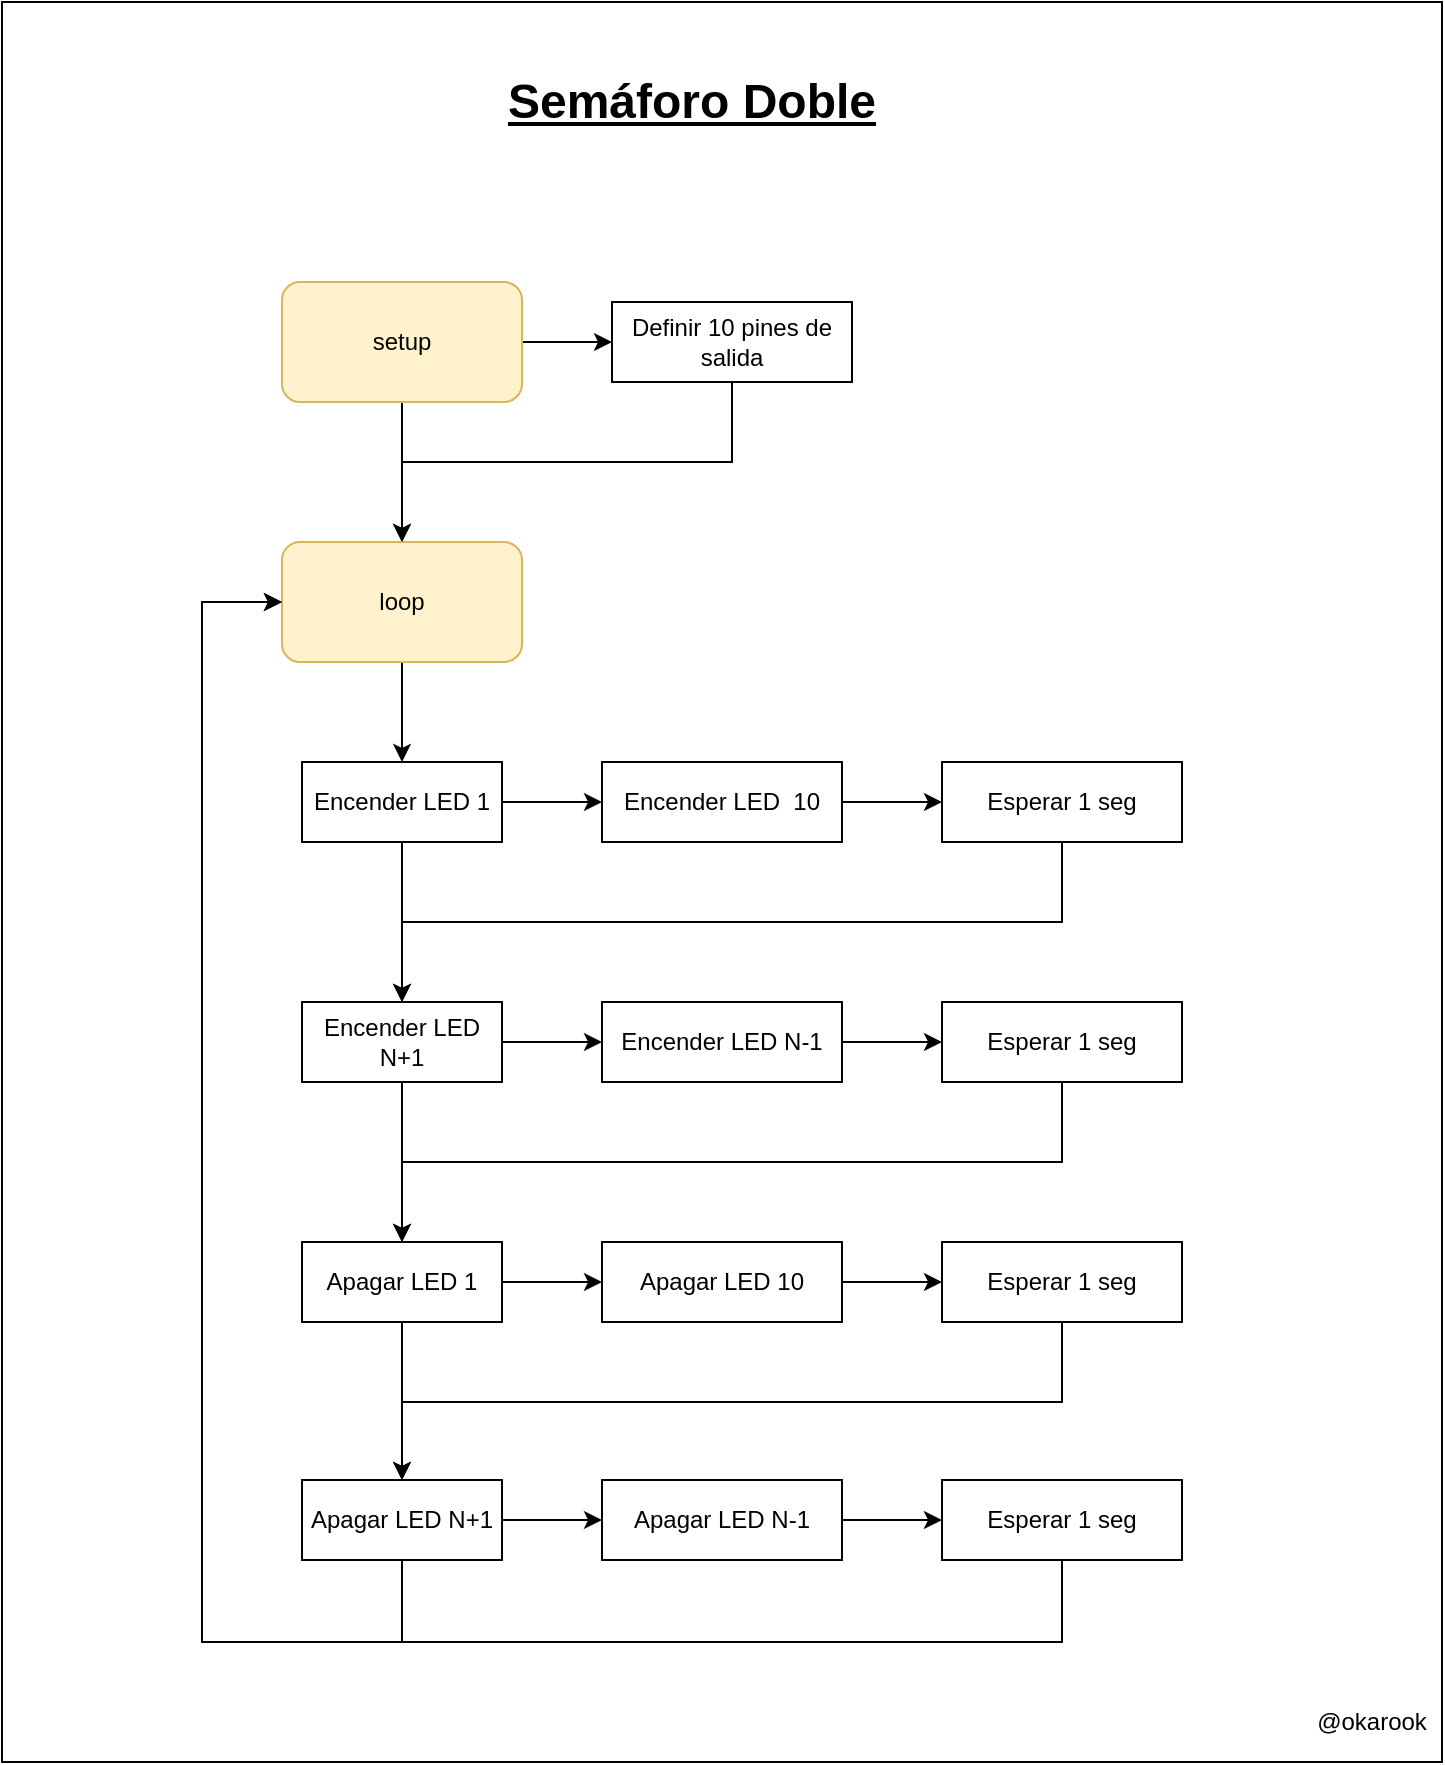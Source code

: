 <mxfile version="13.1.3">
    <diagram id="Qwb1rF_dMpi1wpGuuUVu" name="Semaforo-Simple">
        <mxGraphModel dx="1171" dy="771" grid="1" gridSize="10" guides="1" tooltips="1" connect="1" arrows="1" fold="1" page="1" pageScale="1" pageWidth="850" pageHeight="1100" math="0" shadow="0">
            <root>
                <mxCell id="0"/>
                <mxCell id="1" parent="0"/>
                <mxCell id="3" value="" style="rounded=0;whiteSpace=wrap;html=1;" parent="1" vertex="1">
                    <mxGeometry x="80" y="20" width="720" height="880" as="geometry"/>
                </mxCell>
                <mxCell id="G4ZIIX9ekKNboTHv59yJ-3" style="edgeStyle=orthogonalEdgeStyle;rounded=0;orthogonalLoop=1;jettySize=auto;html=1;" parent="1" source="G4ZIIX9ekKNboTHv59yJ-1" target="G4ZIIX9ekKNboTHv59yJ-4" edge="1">
                    <mxGeometry relative="1" as="geometry">
                        <mxPoint x="280" y="260" as="targetPoint"/>
                    </mxGeometry>
                </mxCell>
                <mxCell id="G4ZIIX9ekKNboTHv59yJ-8" style="edgeStyle=orthogonalEdgeStyle;rounded=0;orthogonalLoop=1;jettySize=auto;html=1;entryX=0.5;entryY=0;entryDx=0;entryDy=0;" parent="1" source="G4ZIIX9ekKNboTHv59yJ-1" target="G4ZIIX9ekKNboTHv59yJ-2" edge="1">
                    <mxGeometry relative="1" as="geometry"/>
                </mxCell>
                <mxCell id="G4ZIIX9ekKNboTHv59yJ-1" value="&lt;font color=&quot;#030303&quot;&gt;setup&lt;/font&gt;" style="rounded=1;whiteSpace=wrap;html=1;fillColor=#fff2cc;strokeColor=#d6b656;" parent="1" vertex="1">
                    <mxGeometry x="220" y="160" width="120" height="60" as="geometry"/>
                </mxCell>
                <mxCell id="G4ZIIX9ekKNboTHv59yJ-9" style="edgeStyle=orthogonalEdgeStyle;rounded=0;orthogonalLoop=1;jettySize=auto;html=1;" parent="1" source="G4ZIIX9ekKNboTHv59yJ-2" edge="1">
                    <mxGeometry relative="1" as="geometry">
                        <mxPoint x="280" y="400" as="targetPoint"/>
                    </mxGeometry>
                </mxCell>
                <mxCell id="G4ZIIX9ekKNboTHv59yJ-2" value="&lt;span style=&quot;background-color: rgb(255 , 242 , 204)&quot;&gt;&lt;font color=&quot;#030303&quot;&gt;loop&lt;/font&gt;&lt;/span&gt;" style="rounded=1;whiteSpace=wrap;html=1;fillColor=#fff2cc;strokeColor=#d6b656;" parent="1" vertex="1">
                    <mxGeometry x="220" y="290" width="120" height="60" as="geometry"/>
                </mxCell>
                <mxCell id="G4ZIIX9ekKNboTHv59yJ-5" style="edgeStyle=orthogonalEdgeStyle;rounded=0;orthogonalLoop=1;jettySize=auto;html=1;entryX=0.5;entryY=0;entryDx=0;entryDy=0;exitX=0.5;exitY=1;exitDx=0;exitDy=0;" parent="1" source="G4ZIIX9ekKNboTHv59yJ-4" target="G4ZIIX9ekKNboTHv59yJ-2" edge="1">
                    <mxGeometry relative="1" as="geometry">
                        <mxPoint x="610" y="210" as="sourcePoint"/>
                        <Array as="points">
                            <mxPoint x="445" y="250"/>
                            <mxPoint x="280" y="250"/>
                        </Array>
                    </mxGeometry>
                </mxCell>
                <mxCell id="G4ZIIX9ekKNboTHv59yJ-4" value="Definir 10 pines de salida" style="rounded=0;whiteSpace=wrap;html=1;" parent="1" vertex="1">
                    <mxGeometry x="385" y="170" width="120" height="40" as="geometry"/>
                </mxCell>
                <mxCell id="G4ZIIX9ekKNboTHv59yJ-12" value="" style="edgeStyle=orthogonalEdgeStyle;rounded=0;orthogonalLoop=1;jettySize=auto;html=1;" parent="1" source="G4ZIIX9ekKNboTHv59yJ-10" target="G4ZIIX9ekKNboTHv59yJ-11" edge="1">
                    <mxGeometry relative="1" as="geometry"/>
                </mxCell>
                <mxCell id="G4ZIIX9ekKNboTHv59yJ-23" value="" style="edgeStyle=orthogonalEdgeStyle;rounded=0;orthogonalLoop=1;jettySize=auto;html=1;" parent="1" source="G4ZIIX9ekKNboTHv59yJ-10" target="G4ZIIX9ekKNboTHv59yJ-21" edge="1">
                    <mxGeometry relative="1" as="geometry"/>
                </mxCell>
                <mxCell id="G4ZIIX9ekKNboTHv59yJ-10" value="Encender LED 1" style="rounded=0;whiteSpace=wrap;html=1;" parent="1" vertex="1">
                    <mxGeometry x="230" y="400" width="100" height="40" as="geometry"/>
                </mxCell>
                <mxCell id="G4ZIIX9ekKNboTHv59yJ-16" style="edgeStyle=orthogonalEdgeStyle;rounded=0;orthogonalLoop=1;jettySize=auto;html=1;entryX=0;entryY=0.5;entryDx=0;entryDy=0;" parent="1" source="G4ZIIX9ekKNboTHv59yJ-11" target="G4ZIIX9ekKNboTHv59yJ-15" edge="1">
                    <mxGeometry relative="1" as="geometry"/>
                </mxCell>
                <mxCell id="G4ZIIX9ekKNboTHv59yJ-11" value="Encender LED&amp;nbsp; 10" style="whiteSpace=wrap;html=1;rounded=0;" parent="1" vertex="1">
                    <mxGeometry x="380" y="400" width="120" height="40" as="geometry"/>
                </mxCell>
                <mxCell id="G4ZIIX9ekKNboTHv59yJ-18" style="edgeStyle=orthogonalEdgeStyle;rounded=0;orthogonalLoop=1;jettySize=auto;html=1;entryX=0.5;entryY=0;entryDx=0;entryDy=0;" parent="1" source="G4ZIIX9ekKNboTHv59yJ-15" target="G4ZIIX9ekKNboTHv59yJ-21" edge="1">
                    <mxGeometry relative="1" as="geometry">
                        <mxPoint x="640" y="420.0" as="targetPoint"/>
                        <Array as="points">
                            <mxPoint x="610" y="480"/>
                            <mxPoint x="280" y="480"/>
                        </Array>
                    </mxGeometry>
                </mxCell>
                <mxCell id="G4ZIIX9ekKNboTHv59yJ-15" value="Esperar 1 seg" style="whiteSpace=wrap;html=1;rounded=0;" parent="1" vertex="1">
                    <mxGeometry x="550" y="400" width="120" height="40" as="geometry"/>
                </mxCell>
                <mxCell id="G4ZIIX9ekKNboTHv59yJ-25" style="edgeStyle=orthogonalEdgeStyle;rounded=0;orthogonalLoop=1;jettySize=auto;html=1;entryX=0;entryY=0.5;entryDx=0;entryDy=0;" parent="1" source="G4ZIIX9ekKNboTHv59yJ-21" target="G4ZIIX9ekKNboTHv59yJ-22" edge="1">
                    <mxGeometry relative="1" as="geometry"/>
                </mxCell>
                <mxCell id="G4ZIIX9ekKNboTHv59yJ-28" style="edgeStyle=orthogonalEdgeStyle;rounded=0;orthogonalLoop=1;jettySize=auto;html=1;" parent="1" source="G4ZIIX9ekKNboTHv59yJ-21" target="G4ZIIX9ekKNboTHv59yJ-27" edge="1">
                    <mxGeometry relative="1" as="geometry"/>
                </mxCell>
                <mxCell id="G4ZIIX9ekKNboTHv59yJ-21" value="Encender LED N+1" style="rounded=0;whiteSpace=wrap;html=1;" parent="1" vertex="1">
                    <mxGeometry x="230" y="520" width="100" height="40" as="geometry"/>
                </mxCell>
                <mxCell id="G4ZIIX9ekKNboTHv59yJ-26" style="edgeStyle=orthogonalEdgeStyle;rounded=0;orthogonalLoop=1;jettySize=auto;html=1;entryX=0;entryY=0.5;entryDx=0;entryDy=0;" parent="1" source="G4ZIIX9ekKNboTHv59yJ-22" target="G4ZIIX9ekKNboTHv59yJ-24" edge="1">
                    <mxGeometry relative="1" as="geometry"/>
                </mxCell>
                <mxCell id="G4ZIIX9ekKNboTHv59yJ-22" value="Encender LED N-1" style="whiteSpace=wrap;html=1;rounded=0;" parent="1" vertex="1">
                    <mxGeometry x="380" y="520" width="120" height="40" as="geometry"/>
                </mxCell>
                <mxCell id="G4ZIIX9ekKNboTHv59yJ-33" style="edgeStyle=orthogonalEdgeStyle;rounded=0;orthogonalLoop=1;jettySize=auto;html=1;entryX=0.5;entryY=0;entryDx=0;entryDy=0;" parent="1" source="G4ZIIX9ekKNboTHv59yJ-24" target="G4ZIIX9ekKNboTHv59yJ-27" edge="1">
                    <mxGeometry relative="1" as="geometry">
                        <Array as="points">
                            <mxPoint x="610" y="600"/>
                            <mxPoint x="280" y="600"/>
                        </Array>
                    </mxGeometry>
                </mxCell>
                <mxCell id="G4ZIIX9ekKNboTHv59yJ-24" value="Esperar 1 seg" style="whiteSpace=wrap;html=1;rounded=0;" parent="1" vertex="1">
                    <mxGeometry x="550" y="520" width="120" height="40" as="geometry"/>
                </mxCell>
                <mxCell id="G4ZIIX9ekKNboTHv59yJ-31" style="edgeStyle=orthogonalEdgeStyle;rounded=0;orthogonalLoop=1;jettySize=auto;html=1;entryX=0;entryY=0.5;entryDx=0;entryDy=0;" parent="1" source="G4ZIIX9ekKNboTHv59yJ-27" target="G4ZIIX9ekKNboTHv59yJ-29" edge="1">
                    <mxGeometry relative="1" as="geometry"/>
                </mxCell>
                <mxCell id="G4ZIIX9ekKNboTHv59yJ-38" style="edgeStyle=orthogonalEdgeStyle;rounded=0;orthogonalLoop=1;jettySize=auto;html=1;entryX=0.5;entryY=0;entryDx=0;entryDy=0;" parent="1" source="G4ZIIX9ekKNboTHv59yJ-27" target="G4ZIIX9ekKNboTHv59yJ-35" edge="1">
                    <mxGeometry relative="1" as="geometry"/>
                </mxCell>
                <mxCell id="G4ZIIX9ekKNboTHv59yJ-27" value="Apagar LED 1" style="rounded=0;whiteSpace=wrap;html=1;" parent="1" vertex="1">
                    <mxGeometry x="230" y="640" width="100" height="40" as="geometry"/>
                </mxCell>
                <mxCell id="G4ZIIX9ekKNboTHv59yJ-32" style="edgeStyle=orthogonalEdgeStyle;rounded=0;orthogonalLoop=1;jettySize=auto;html=1;entryX=0;entryY=0.5;entryDx=0;entryDy=0;" parent="1" source="G4ZIIX9ekKNboTHv59yJ-29" target="G4ZIIX9ekKNboTHv59yJ-30" edge="1">
                    <mxGeometry relative="1" as="geometry"/>
                </mxCell>
                <mxCell id="G4ZIIX9ekKNboTHv59yJ-29" value="Apagar LED 10" style="whiteSpace=wrap;html=1;rounded=0;" parent="1" vertex="1">
                    <mxGeometry x="380" y="640" width="120" height="40" as="geometry"/>
                </mxCell>
                <mxCell id="G4ZIIX9ekKNboTHv59yJ-34" style="edgeStyle=orthogonalEdgeStyle;rounded=0;orthogonalLoop=1;jettySize=auto;html=1;entryX=0;entryY=0.5;entryDx=0;entryDy=0;exitX=0.5;exitY=1;exitDx=0;exitDy=0;" parent="1" source="G4ZIIX9ekKNboTHv59yJ-37" target="G4ZIIX9ekKNboTHv59yJ-2" edge="1">
                    <mxGeometry relative="1" as="geometry">
                        <mxPoint x="210" y="800" as="sourcePoint"/>
                        <Array as="points">
                            <mxPoint x="610" y="840"/>
                            <mxPoint x="180" y="840"/>
                            <mxPoint x="180" y="320"/>
                        </Array>
                    </mxGeometry>
                </mxCell>
                <mxCell id="G4ZIIX9ekKNboTHv59yJ-39" style="edgeStyle=orthogonalEdgeStyle;rounded=0;orthogonalLoop=1;jettySize=auto;html=1;" parent="1" source="G4ZIIX9ekKNboTHv59yJ-30" target="G4ZIIX9ekKNboTHv59yJ-35" edge="1">
                    <mxGeometry relative="1" as="geometry">
                        <Array as="points">
                            <mxPoint x="610" y="720"/>
                            <mxPoint x="280" y="720"/>
                        </Array>
                    </mxGeometry>
                </mxCell>
                <mxCell id="G4ZIIX9ekKNboTHv59yJ-30" value="Esperar 1 seg" style="whiteSpace=wrap;html=1;rounded=0;" parent="1" vertex="1">
                    <mxGeometry x="550" y="640" width="120" height="40" as="geometry"/>
                </mxCell>
                <mxCell id="G4ZIIX9ekKNboTHv59yJ-40" style="edgeStyle=orthogonalEdgeStyle;rounded=0;orthogonalLoop=1;jettySize=auto;html=1;entryX=0;entryY=0.5;entryDx=0;entryDy=0;" parent="1" source="G4ZIIX9ekKNboTHv59yJ-35" target="G4ZIIX9ekKNboTHv59yJ-36" edge="1">
                    <mxGeometry relative="1" as="geometry"/>
                </mxCell>
                <mxCell id="G4ZIIX9ekKNboTHv59yJ-42" style="edgeStyle=orthogonalEdgeStyle;rounded=0;orthogonalLoop=1;jettySize=auto;html=1;" parent="1" source="G4ZIIX9ekKNboTHv59yJ-35" edge="1">
                    <mxGeometry relative="1" as="geometry">
                        <mxPoint x="220" y="320" as="targetPoint"/>
                        <Array as="points">
                            <mxPoint x="280" y="840"/>
                            <mxPoint x="180" y="840"/>
                            <mxPoint x="180" y="320"/>
                        </Array>
                    </mxGeometry>
                </mxCell>
                <mxCell id="G4ZIIX9ekKNboTHv59yJ-35" value="Apagar LED N+1" style="rounded=0;whiteSpace=wrap;html=1;" parent="1" vertex="1">
                    <mxGeometry x="230" y="759" width="100" height="40" as="geometry"/>
                </mxCell>
                <mxCell id="G4ZIIX9ekKNboTHv59yJ-41" style="edgeStyle=orthogonalEdgeStyle;rounded=0;orthogonalLoop=1;jettySize=auto;html=1;entryX=0;entryY=0.5;entryDx=0;entryDy=0;" parent="1" source="G4ZIIX9ekKNboTHv59yJ-36" target="G4ZIIX9ekKNboTHv59yJ-37" edge="1">
                    <mxGeometry relative="1" as="geometry"/>
                </mxCell>
                <mxCell id="G4ZIIX9ekKNboTHv59yJ-36" value="Apagar LED N-1" style="whiteSpace=wrap;html=1;rounded=0;" parent="1" vertex="1">
                    <mxGeometry x="380" y="759" width="120" height="40" as="geometry"/>
                </mxCell>
                <mxCell id="G4ZIIX9ekKNboTHv59yJ-37" value="Esperar 1 seg" style="whiteSpace=wrap;html=1;rounded=0;" parent="1" vertex="1">
                    <mxGeometry x="550" y="759" width="120" height="40" as="geometry"/>
                </mxCell>
                <mxCell id="2" value="&lt;span style=&quot;font-size: 24px&quot;&gt;&lt;b&gt;&lt;u&gt;Semáforo Doble&lt;/u&gt;&lt;/b&gt;&lt;/span&gt;" style="text;html=1;strokeColor=none;fillColor=none;align=center;verticalAlign=middle;whiteSpace=wrap;rounded=0;" parent="1" vertex="1">
                    <mxGeometry x="290" y="60" width="270" height="20" as="geometry"/>
                </mxCell>
                <mxCell id="6" value="@okarook" style="text;html=1;strokeColor=none;fillColor=none;align=center;verticalAlign=middle;whiteSpace=wrap;rounded=0;" parent="1" vertex="1">
                    <mxGeometry x="740" y="870" width="50" height="20" as="geometry"/>
                </mxCell>
            </root>
        </mxGraphModel>
    </diagram>
</mxfile>
